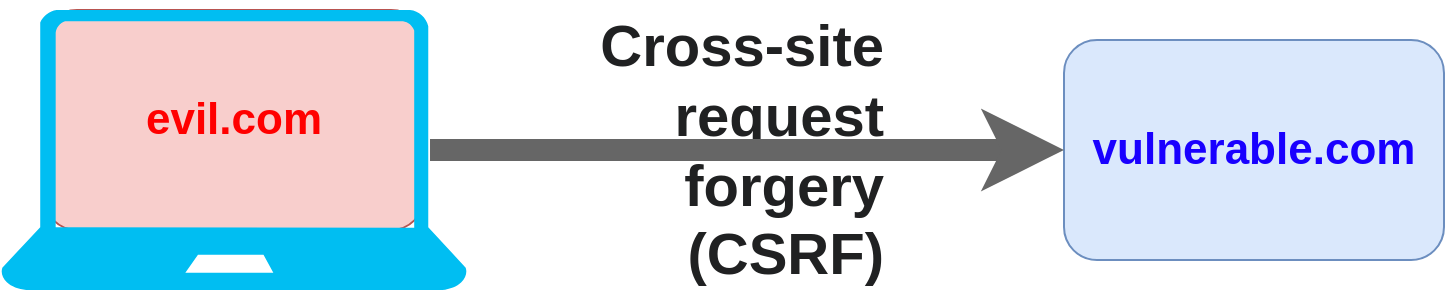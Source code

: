<mxfile version="20.2.8" type="device"><diagram id="Wo6PmTcZrGC_6hI0Vzqx" name="Seite-1"><mxGraphModel dx="1109" dy="663" grid="1" gridSize="10" guides="1" tooltips="1" connect="1" arrows="1" fold="1" page="1" pageScale="1" pageWidth="827" pageHeight="1169" math="0" shadow="0"><root><mxCell id="0"/><mxCell id="1" parent="0"/><mxCell id="lpb-IbN-B0LKBUlS9TJx-5" value="&lt;b style=&quot;color: rgb(32, 33, 34); font-family: sans-serif;&quot;&gt;&lt;font style=&quot;font-size: 29px;&quot;&gt;Cross-site request forgery (CSRF)&lt;/font&gt;&lt;/b&gt;" style="text;html=1;strokeColor=none;fillColor=none;align=right;verticalAlign=middle;whiteSpace=wrap;rounded=0;fontSize=22;fontColor=#1900FF;labelBackgroundColor=none;" vertex="1" parent="1"><mxGeometry x="280" y="75" width="202" height="150" as="geometry"/></mxCell><mxCell id="lpb-IbN-B0LKBUlS9TJx-2" value="&lt;b style=&quot;font-size: 22px;&quot;&gt;&lt;font color=&quot;#ff0000&quot; style=&quot;font-size: 22px;&quot;&gt;evil.com&lt;/font&gt;&lt;/b&gt;" style="rounded=1;whiteSpace=wrap;html=1;fillColor=#f8cecc;strokeColor=#b85450;fontSize=22;" vertex="1" parent="1"><mxGeometry x="60" y="80" width="190" height="110" as="geometry"/></mxCell><mxCell id="lpb-IbN-B0LKBUlS9TJx-1" value="" style="verticalLabelPosition=bottom;html=1;verticalAlign=top;align=center;strokeColor=none;fillColor=#00BEF2;shape=mxgraph.azure.laptop;pointerEvents=1;" vertex="1" parent="1"><mxGeometry x="38.34" y="80" width="233.33" height="140" as="geometry"/></mxCell><mxCell id="lpb-IbN-B0LKBUlS9TJx-3" value="&lt;b&gt;&lt;font color=&quot;#1900ff&quot;&gt;vulnerable.com&lt;/font&gt;&lt;/b&gt;" style="rounded=1;whiteSpace=wrap;html=1;fontSize=22;fillColor=#dae8fc;strokeColor=#6c8ebf;" vertex="1" parent="1"><mxGeometry x="570" y="95" width="190" height="110" as="geometry"/></mxCell><mxCell id="lpb-IbN-B0LKBUlS9TJx-4" value="" style="endArrow=classic;html=1;rounded=0;fontSize=22;fontColor=#1900FF;entryX=0;entryY=0.5;entryDx=0;entryDy=0;exitX=0.92;exitY=0.5;exitDx=0;exitDy=0;exitPerimeter=0;strokeWidth=11;strokeColor=#666666;" edge="1" parent="1" source="lpb-IbN-B0LKBUlS9TJx-1" target="lpb-IbN-B0LKBUlS9TJx-3"><mxGeometry width="50" height="50" relative="1" as="geometry"><mxPoint x="130" y="440" as="sourcePoint"/><mxPoint x="180" y="390" as="targetPoint"/></mxGeometry></mxCell><mxCell id="lpb-IbN-B0LKBUlS9TJx-10" value="" style="shape=image;html=1;verticalAlign=top;verticalLabelPosition=bottom;labelBackgroundColor=#ffffff;imageAspect=0;aspect=fixed;image=https://cdn1.iconfinder.com/data/icons/DarkGlass_Reworked/128x128/apps/cookie.png;fontSize=29;fontColor=#1900FF;" vertex="1" parent="1"><mxGeometry x="280" y="110" width="102.5" height="102.5" as="geometry"/></mxCell></root></mxGraphModel></diagram></mxfile>